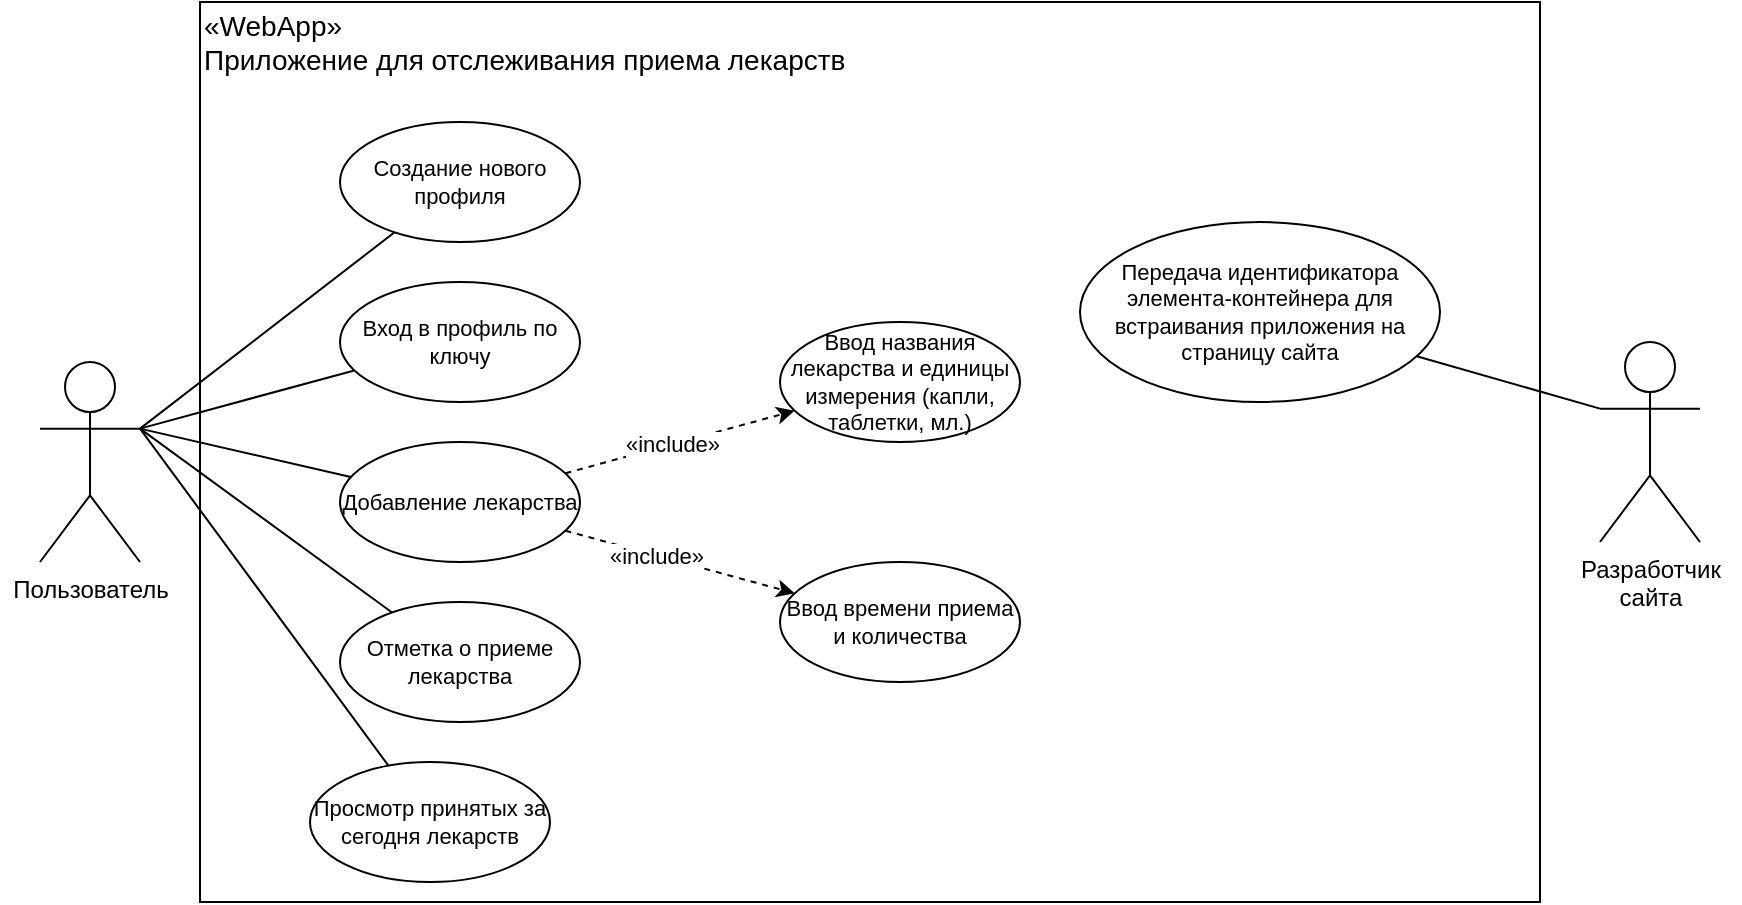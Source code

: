 <mxfile version="22.1.5" type="device">
  <diagram name="Page-1" id="zW-MgHXihvFappo9nlR7">
    <mxGraphModel dx="1434" dy="743" grid="1" gridSize="10" guides="1" tooltips="1" connect="1" arrows="1" fold="1" page="1" pageScale="1" pageWidth="850" pageHeight="1100" math="0" shadow="0">
      <root>
        <mxCell id="0" />
        <mxCell id="1" parent="0" />
        <mxCell id="HAJf89q4UvbYXRyasf8V-5" value="" style="rounded=0;whiteSpace=wrap;html=1;strokeColor=none;" parent="1" vertex="1">
          <mxGeometry width="870" height="450" as="geometry" />
        </mxCell>
        <mxCell id="HAJf89q4UvbYXRyasf8V-1" value="" style="rounded=0;whiteSpace=wrap;html=1;" parent="1" vertex="1">
          <mxGeometry x="100" width="670" height="450" as="geometry" />
        </mxCell>
        <mxCell id="HAJf89q4UvbYXRyasf8V-2" value="&lt;div&gt;Пользователь&lt;/div&gt;" style="shape=umlActor;verticalLabelPosition=bottom;verticalAlign=top;html=1;" parent="1" vertex="1">
          <mxGeometry x="20" y="180" width="50" height="100" as="geometry" />
        </mxCell>
        <mxCell id="HAJf89q4UvbYXRyasf8V-3" value="&lt;div&gt;Разработчик&lt;/div&gt;&lt;div&gt;сайта&lt;br&gt;&lt;/div&gt;" style="shape=umlActor;verticalLabelPosition=bottom;verticalAlign=top;html=1;" parent="1" vertex="1">
          <mxGeometry x="800" y="170" width="50" height="100" as="geometry" />
        </mxCell>
        <mxCell id="HAJf89q4UvbYXRyasf8V-4" value="&lt;div align=&quot;left&quot; style=&quot;font-size: 14px;&quot;&gt;&lt;font style=&quot;font-size: 14px;&quot;&gt;«WebApp»&lt;/font&gt;&lt;/div&gt;&lt;div align=&quot;left&quot; style=&quot;font-size: 14px;&quot;&gt;&lt;font style=&quot;font-size: 14px;&quot;&gt;Приложение для  отслеживания приема лекарств&lt;font style=&quot;font-size: 14px;&quot;&gt;&lt;br style=&quot;font-size: 14px;&quot;&gt;&lt;/font&gt;&lt;/font&gt;&lt;/div&gt;" style="text;html=1;strokeColor=none;fillColor=none;align=left;verticalAlign=middle;whiteSpace=wrap;rounded=0;fontSize=14;" parent="1" vertex="1">
          <mxGeometry x="100" width="370" height="40" as="geometry" />
        </mxCell>
        <mxCell id="HAJf89q4UvbYXRyasf8V-9" value="Создание нового профиля&lt;br style=&quot;font-size: 11px;&quot;&gt;" style="ellipse;whiteSpace=wrap;aspect=fixed;fontSize=11;html=1;" parent="1" vertex="1">
          <mxGeometry x="170" y="60" width="120" height="60" as="geometry" />
        </mxCell>
        <mxCell id="HAJf89q4UvbYXRyasf8V-10" value="Вход в профиль по ключу&lt;br style=&quot;font-size: 11px;&quot;&gt;" style="ellipse;whiteSpace=wrap;aspect=fixed;fontSize=11;html=1;" parent="1" vertex="1">
          <mxGeometry x="170" y="140" width="120" height="60" as="geometry" />
        </mxCell>
        <mxCell id="HAJf89q4UvbYXRyasf8V-11" value="Ввод названия лекарства и единицы измерения (капли, таблетки, мл.)" style="ellipse;whiteSpace=wrap;html=1;fontSize=11;" parent="1" vertex="1">
          <mxGeometry x="390" y="160" width="120" height="60" as="geometry" />
        </mxCell>
        <mxCell id="HAJf89q4UvbYXRyasf8V-13" value="Ввод времени приема и количества" style="ellipse;whiteSpace=wrap;html=1;fontSize=11;" parent="1" vertex="1">
          <mxGeometry x="390" y="280" width="120" height="60" as="geometry" />
        </mxCell>
        <mxCell id="HAJf89q4UvbYXRyasf8V-15" value="Добавление лекарства" style="ellipse;whiteSpace=wrap;aspect=fixed;fontSize=11;html=1;" parent="1" vertex="1">
          <mxGeometry x="170" y="220" width="120" height="60" as="geometry" />
        </mxCell>
        <mxCell id="HAJf89q4UvbYXRyasf8V-19" value="" style="html=1;labelBackgroundColor=#ffffff;startArrow=none;startFill=0;startSize=6;endArrow=classic;endFill=1;endSize=6;jettySize=auto;orthogonalLoop=1;strokeWidth=1;dashed=1;fontSize=14;rounded=0;" parent="1" source="HAJf89q4UvbYXRyasf8V-15" target="HAJf89q4UvbYXRyasf8V-11" edge="1">
          <mxGeometry width="60" height="60" relative="1" as="geometry">
            <mxPoint x="370" y="280" as="sourcePoint" />
            <mxPoint x="430" y="220" as="targetPoint" />
          </mxGeometry>
        </mxCell>
        <mxCell id="HAJf89q4UvbYXRyasf8V-28" value="«include»" style="edgeLabel;align=center;verticalAlign=middle;resizable=0;points=[];html=1;fontSize=11;" parent="HAJf89q4UvbYXRyasf8V-19" vertex="1" connectable="0">
          <mxGeometry x="-0.074" relative="1" as="geometry">
            <mxPoint as="offset" />
          </mxGeometry>
        </mxCell>
        <mxCell id="HAJf89q4UvbYXRyasf8V-23" value="" style="html=1;labelBackgroundColor=#ffffff;startArrow=none;startFill=0;startSize=6;endArrow=classic;endFill=1;endSize=6;jettySize=auto;orthogonalLoop=1;strokeWidth=1;dashed=1;fontSize=14;rounded=0;" parent="1" source="HAJf89q4UvbYXRyasf8V-15" target="HAJf89q4UvbYXRyasf8V-13" edge="1">
          <mxGeometry width="60" height="60" relative="1" as="geometry">
            <mxPoint x="370" y="280" as="sourcePoint" />
            <mxPoint x="430" y="220" as="targetPoint" />
          </mxGeometry>
        </mxCell>
        <mxCell id="HAJf89q4UvbYXRyasf8V-24" value="«include»" style="edgeLabel;align=center;verticalAlign=middle;resizable=0;points=[];html=1;fontSize=11;" parent="HAJf89q4UvbYXRyasf8V-23" vertex="1" connectable="0">
          <mxGeometry x="-0.208" relative="1" as="geometry">
            <mxPoint as="offset" />
          </mxGeometry>
        </mxCell>
        <mxCell id="HAJf89q4UvbYXRyasf8V-29" value="" style="endArrow=none;html=1;rounded=0;exitX=1;exitY=0.333;exitDx=0;exitDy=0;exitPerimeter=0;" parent="1" source="HAJf89q4UvbYXRyasf8V-2" target="HAJf89q4UvbYXRyasf8V-9" edge="1">
          <mxGeometry width="50" height="50" relative="1" as="geometry">
            <mxPoint x="370" y="270" as="sourcePoint" />
            <mxPoint x="420" y="220" as="targetPoint" />
          </mxGeometry>
        </mxCell>
        <mxCell id="HAJf89q4UvbYXRyasf8V-30" value="" style="endArrow=none;html=1;rounded=0;exitX=1;exitY=0.333;exitDx=0;exitDy=0;exitPerimeter=0;" parent="1" source="HAJf89q4UvbYXRyasf8V-2" target="HAJf89q4UvbYXRyasf8V-10" edge="1">
          <mxGeometry width="50" height="50" relative="1" as="geometry">
            <mxPoint x="370" y="270" as="sourcePoint" />
            <mxPoint x="420" y="220" as="targetPoint" />
          </mxGeometry>
        </mxCell>
        <mxCell id="HAJf89q4UvbYXRyasf8V-31" value="" style="endArrow=none;html=1;rounded=0;exitX=1;exitY=0.333;exitDx=0;exitDy=0;exitPerimeter=0;" parent="1" source="HAJf89q4UvbYXRyasf8V-2" target="HAJf89q4UvbYXRyasf8V-15" edge="1">
          <mxGeometry width="50" height="50" relative="1" as="geometry">
            <mxPoint x="370" y="270" as="sourcePoint" />
            <mxPoint x="420" y="220" as="targetPoint" />
          </mxGeometry>
        </mxCell>
        <mxCell id="HAJf89q4UvbYXRyasf8V-33" value="Отметка о приеме лекарства&lt;br style=&quot;font-size: 11px;&quot;&gt;" style="ellipse;whiteSpace=wrap;aspect=fixed;fontSize=11;html=1;" parent="1" vertex="1">
          <mxGeometry x="170" y="300" width="120" height="60" as="geometry" />
        </mxCell>
        <mxCell id="HAJf89q4UvbYXRyasf8V-34" value="" style="endArrow=none;html=1;rounded=0;entryX=1;entryY=0.333;entryDx=0;entryDy=0;entryPerimeter=0;" parent="1" source="HAJf89q4UvbYXRyasf8V-33" target="HAJf89q4UvbYXRyasf8V-2" edge="1">
          <mxGeometry width="50" height="50" relative="1" as="geometry">
            <mxPoint x="300" y="240" as="sourcePoint" />
            <mxPoint x="350" y="190" as="targetPoint" />
          </mxGeometry>
        </mxCell>
        <mxCell id="HAJf89q4UvbYXRyasf8V-35" value="" style="endArrow=none;html=1;rounded=0;entryX=1;entryY=0.333;entryDx=0;entryDy=0;entryPerimeter=0;" parent="1" source="HAJf89q4UvbYXRyasf8V-38" target="HAJf89q4UvbYXRyasf8V-2" edge="1">
          <mxGeometry width="50" height="50" relative="1" as="geometry">
            <mxPoint x="300" y="240" as="sourcePoint" />
            <mxPoint x="350" y="190" as="targetPoint" />
          </mxGeometry>
        </mxCell>
        <mxCell id="HAJf89q4UvbYXRyasf8V-38" value="Просмотр принятых за сегодня лекарств&lt;br style=&quot;font-size: 11px;&quot;&gt;" style="ellipse;whiteSpace=wrap;aspect=fixed;fontSize=11;html=1;" parent="1" vertex="1">
          <mxGeometry x="155" y="380" width="120" height="60" as="geometry" />
        </mxCell>
        <mxCell id="HAJf89q4UvbYXRyasf8V-42" value="Передача идентификатора элемента-контейнера для встраивания приложения на страницу сайта&lt;br style=&quot;font-size: 11px;&quot;&gt;" style="ellipse;whiteSpace=wrap;html=1;fontSize=11;" parent="1" vertex="1">
          <mxGeometry x="540" y="110" width="180" height="90" as="geometry" />
        </mxCell>
        <mxCell id="HAJf89q4UvbYXRyasf8V-44" value="" style="endArrow=none;html=1;rounded=0;entryX=0;entryY=0.333;entryDx=0;entryDy=0;entryPerimeter=0;" parent="1" source="HAJf89q4UvbYXRyasf8V-42" target="HAJf89q4UvbYXRyasf8V-3" edge="1">
          <mxGeometry width="50" height="50" relative="1" as="geometry">
            <mxPoint x="450" y="180" as="sourcePoint" />
            <mxPoint x="500" y="130" as="targetPoint" />
          </mxGeometry>
        </mxCell>
      </root>
    </mxGraphModel>
  </diagram>
</mxfile>
